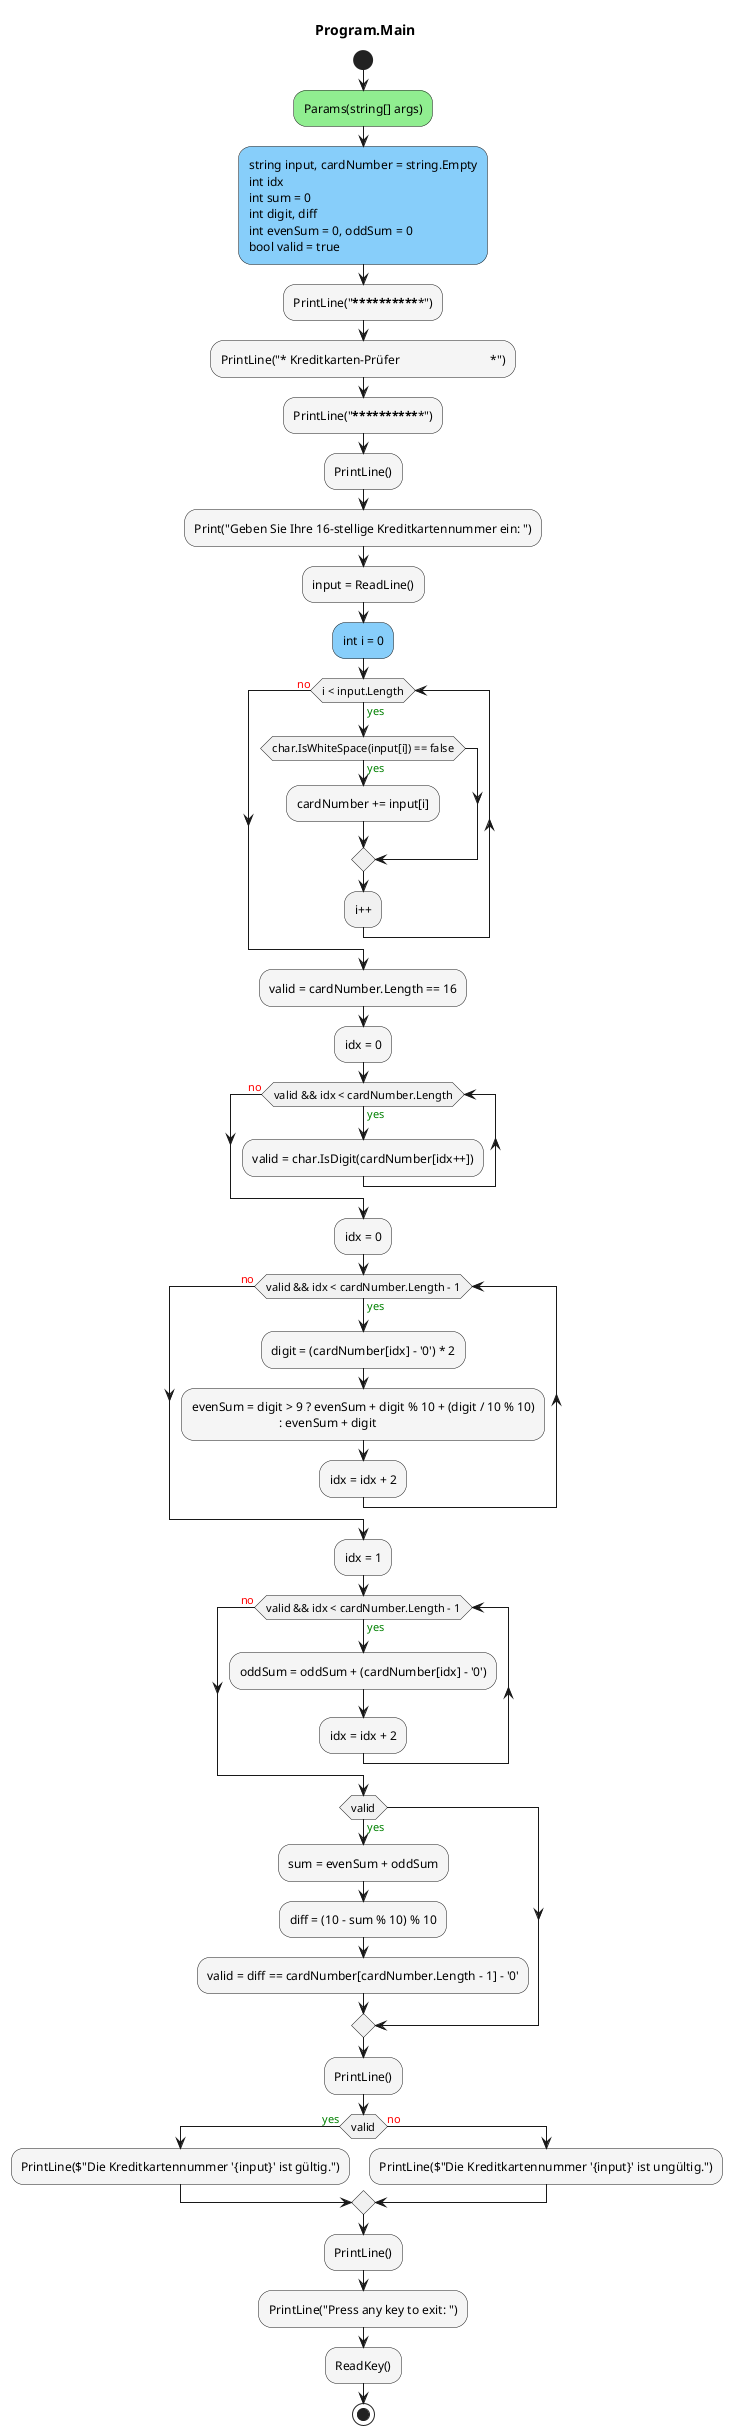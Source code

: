 @startuml Program.Main
title Program.Main
start
#LightGreen:Params(string[] args);
#LightSkyBlue:string input, cardNumber = string.Empty\nint idx\nint sum = 0\nint digit, diff\nint evenSum = 0, oddSum = 0\nbool valid = true;
#WhiteSmoke:PrintLine("***************************************************");
#WhiteSmoke:PrintLine("* Kreditkarten-Prüfer                             *");
#WhiteSmoke:PrintLine("***************************************************");
#WhiteSmoke:PrintLine();
#WhiteSmoke:Print("Geben Sie Ihre 16-stellige Kreditkartennummer ein: ");
#WhiteSmoke:input = ReadLine();
#LightSkyBlue:int i = 0;
while (i < input.Length) is (<color:green>yes)
        if (char.IsWhiteSpace(input[i]) == false) then (<color:green>yes)
                #WhiteSmoke:cardNumber += input[i];
        endif
:i++;
endwhile (<color:red>no)
#WhiteSmoke:valid = cardNumber.Length == 16;
#WhiteSmoke:idx = 0;
while (valid && idx < cardNumber.Length) is (<color:green>yes)
        #WhiteSmoke:valid = char.IsDigit(cardNumber[idx++]);
endwhile (<color:red>no)
#WhiteSmoke:idx = 0;
while (valid && idx < cardNumber.Length - 1) is (<color:green>yes)
        #WhiteSmoke:digit = (cardNumber[idx] - '0') * 2;
        #WhiteSmoke:evenSum = digit > 9 ? evenSum + digit % 10 + (digit / 10 % 10)
                                    : evenSum + digit;
        #WhiteSmoke:idx = idx + 2;
endwhile (<color:red>no)
#WhiteSmoke:idx = 1;
while (valid && idx < cardNumber.Length - 1) is (<color:green>yes)
        #WhiteSmoke:oddSum = oddSum + (cardNumber[idx] - '0');
        #WhiteSmoke:idx = idx + 2;
endwhile (<color:red>no)
if (valid) then (<color:green>yes)
        #WhiteSmoke:sum = evenSum + oddSum;
        #WhiteSmoke:diff = (10 - sum % 10) % 10;
        #WhiteSmoke:valid = diff == cardNumber[cardNumber.Length - 1] - '0';
endif
#WhiteSmoke:PrintLine();
if (valid) then (<color:green>yes)
        #WhiteSmoke:PrintLine($"Die Kreditkartennummer '{input}' ist gültig.");
    else (<color:red>no)
            #WhiteSmoke:PrintLine($"Die Kreditkartennummer '{input}' ist ungültig.");
endif
#WhiteSmoke:PrintLine();
#WhiteSmoke:PrintLine("Press any key to exit: ");
#WhiteSmoke:ReadKey();
stop
@enduml
